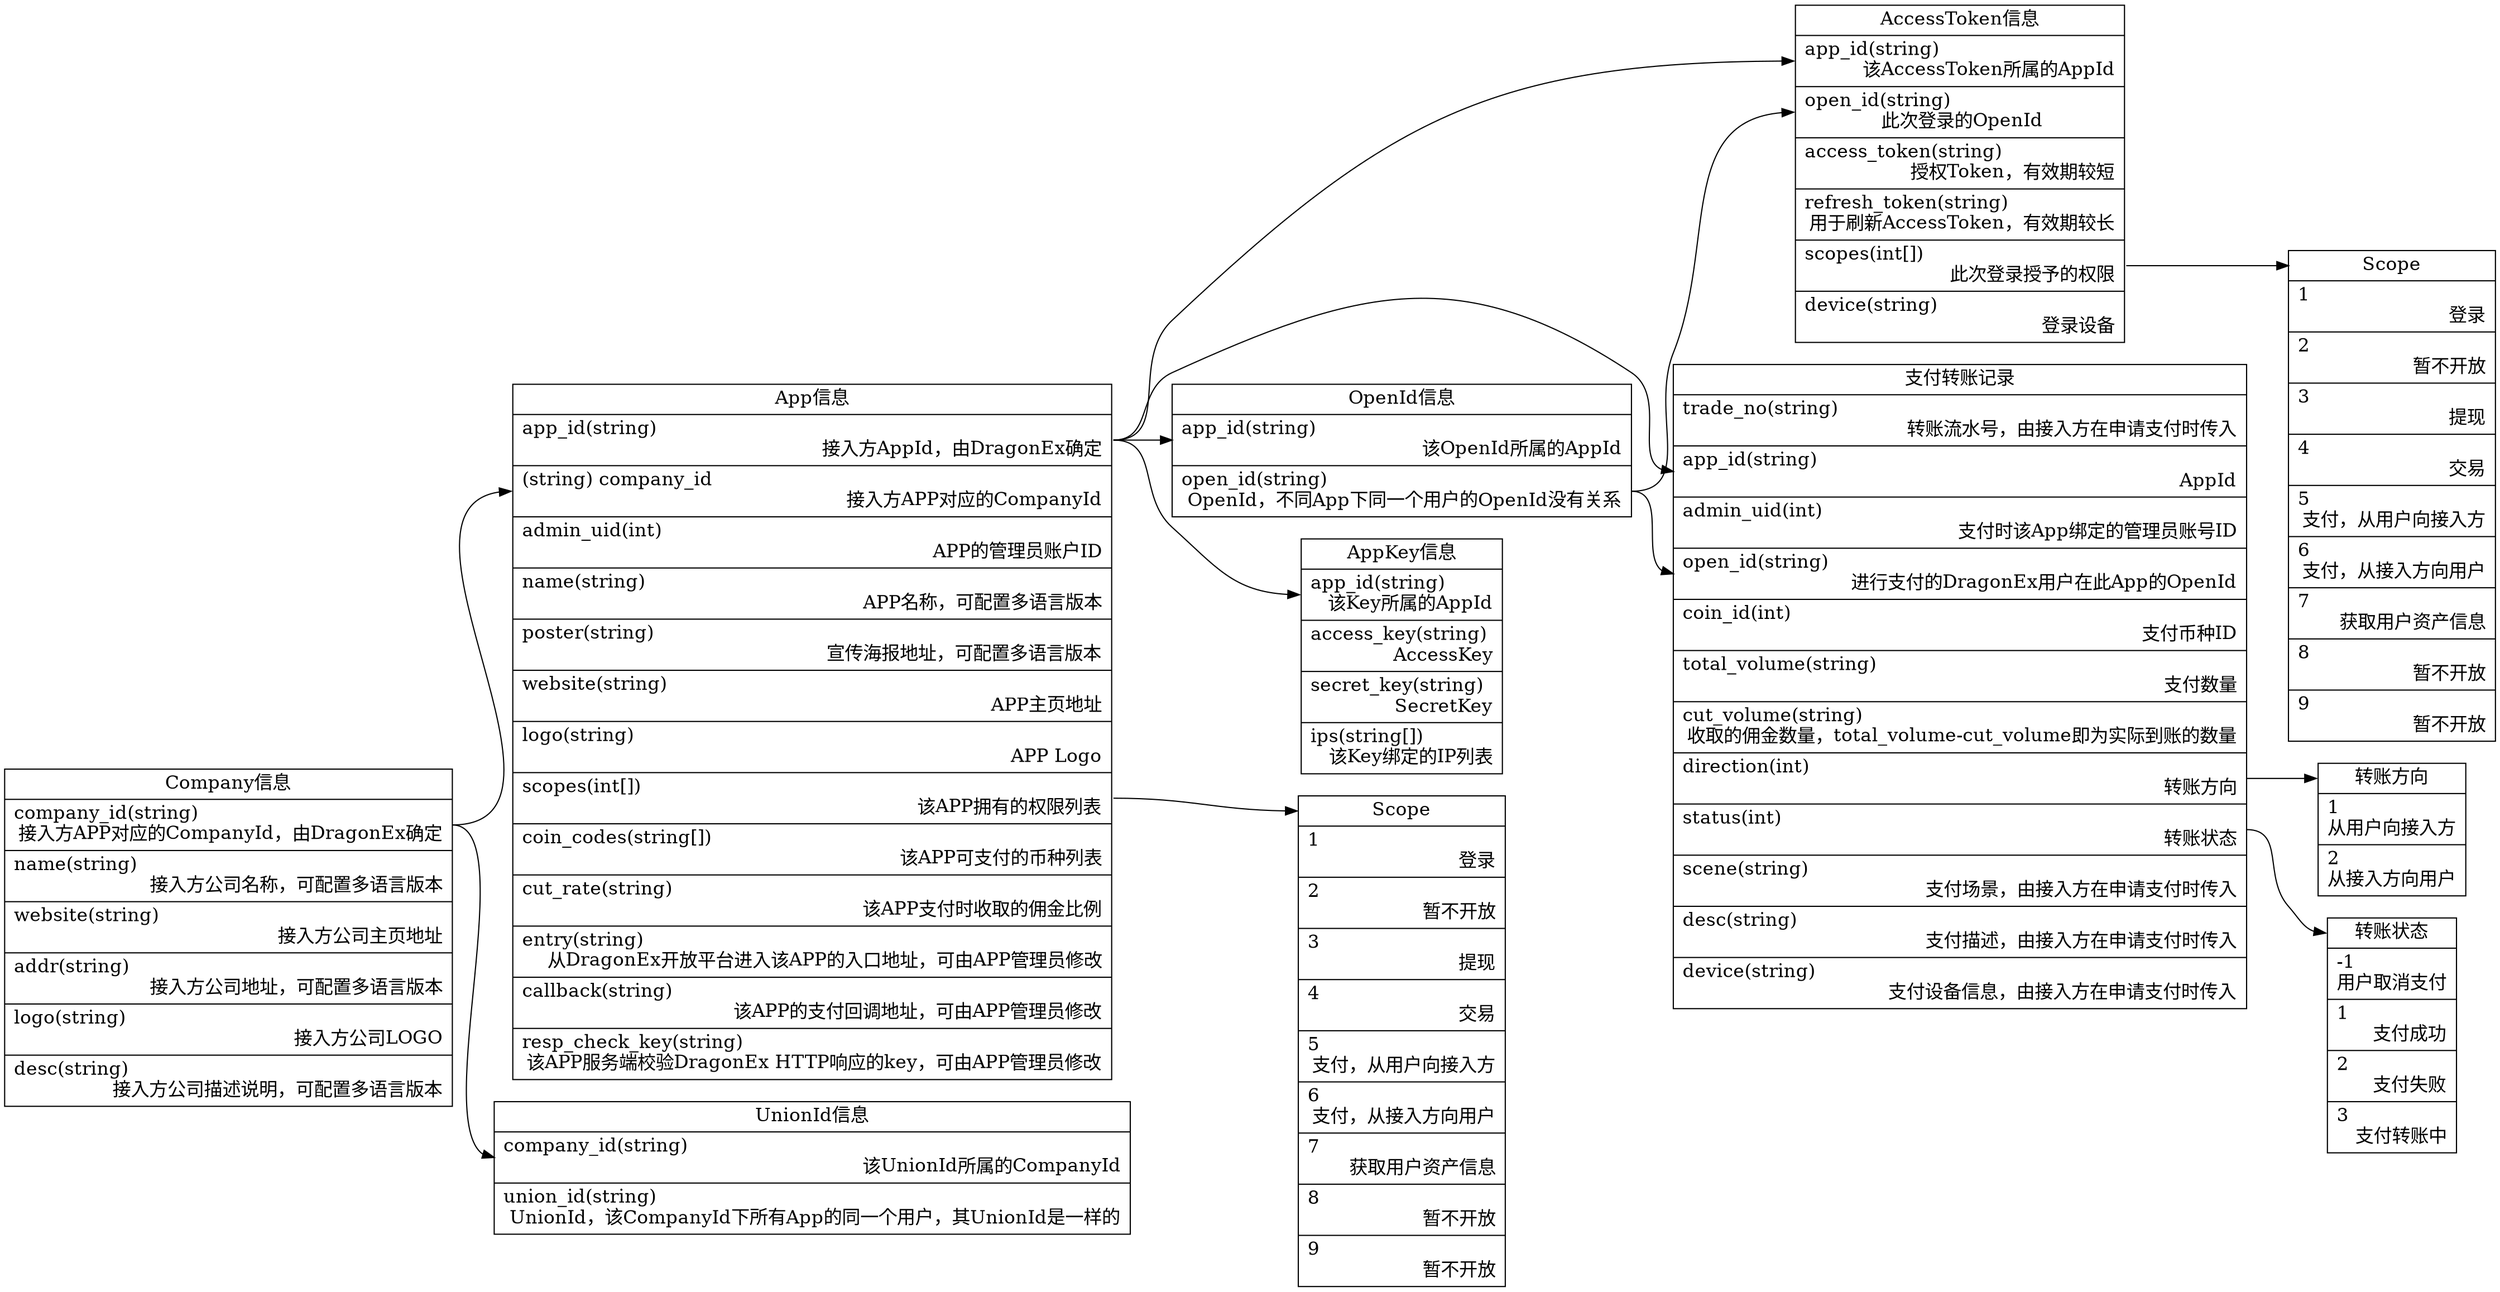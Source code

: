 digraph g {
graph [
    rankdir = "LR" // 说明图为从做向右横向的
];

node [
    fontsize = "16"
    shape=record  // 数据结构
];

Company [
    label = "Company信息
    | <company_id> company_id(string) \l 接入方APP对应的CompanyId，由DragonEx确定\r
    | name(string) \l 接入方公司名称，可配置多语言版本\r
    | website(string) \l 接入方公司主页地址\r
    | addr(string) \l 接入方公司地址，可配置多语言版本\r
    | logo(string) \l 接入方公司LOGO\r
    | desc(string) \l 接入方公司描述说明，可配置多语言版本\r
    "
]

App [
    label = "App信息
    | <app_id> app_id(string) \l 接入方AppId，由DragonEx确定\r
    | <company_id>(string) company_id \l 接入方APP对应的CompanyId\r
    | admin_uid(int) \l APP的管理员账户ID\r
    | name(string) \l APP名称，可配置多语言版本\r
    | poster(string) \l 宣传海报地址，可配置多语言版本\r
    | website(string) \l APP主页地址\r
    | logo(string) \l APP Logo\r
    | <scopes> scopes(int[]) \l 该APP拥有的权限列表\r
    | coin_codes(string[]) \l 该APP可支付的币种列表\r
    | cut_rate(string) \l 该APP支付时收取的佣金比例\r
    | entry(string) \l 从DragonEx开放平台进入该APP的入口地址，可由APP管理员修改\r
    | callback(string) \l 该APP的支付回调地址，可由APP管理员修改\r
    | resp_check_key(string) \l 该APP服务端校验DragonEx HTTP响应的key，可由APP管理员修改\r
    "
]


Scopes1, Scopes2 [
    label = "<scopes> Scope
    | <1> 1 \l 登录\r
    | <2> 2 \l 暂不开放\r
    | <3> 3 \l 提现\r
    | <4> 4 \l 交易\r
    | <5> 5 \l 支付，从用户向接入方\r
    | <6> 6 \l 支付，从接入方向用户\r
    | <7> 7 \l 获取用户资产信息\r
    | <8> 8 \l 暂不开放\r
    | <9> 9 \l 暂不开放\r
    "
]

AppKey [
    label = "AppKey信息
    | <app_id> app_id(string) \l 该Key所属的AppId\r
    | access_key(string) \l AccessKey\r
    | secret_key(string) \l SecretKey\r
    | ips(string[]) \l 该Key绑定的IP列表\r
    "
]

UnionId [
    label = "UnionId信息
    | <company_id> company_id(string) \l 该UnionId所属的CompanyId\r
    | union_id(string) \l UnionId，该CompanyId下所有App的同一个用户，其UnionId是一样的\r
    "
]

OpenId [
    label = "OpenId信息
    | <app_id> app_id(string) \l 该OpenId所属的AppId\r
    | <open_id> open_id(string) \l OpenId，不同App下同一个用户的OpenId没有关系\r
    "
]

AccessToken [
    label = "AccessToken信息
    | <app_id> app_id(string) \l 该AccessToken所属的AppId\r
    | <open_id> open_id(string) \l 此次登录的OpenId
    | access_token(string) \l 授权Token，有效期较短\r
    | refresh_token(string) \l 用于刷新AccessToken，有效期较长\r
    | <scopes> scopes(int[]) \l 此次登录授予的权限\r
    | device(string) \l 登录设备\r
    "
]

TransLog [
    label = "支付转账记录
    | trade_no(string) \l 转账流水号，由接入方在申请支付时传入\r
    | <app_id> app_id(string) \l AppId\r
    | admin_uid(int) \l 支付时该App绑定的管理员账号ID\r
    | <open_id> open_id(string) \l 进行支付的DragonEx用户在此App的OpenId\r
    | coin_id(int) \l 支付币种ID\r
    | total_volume(string) \l 支付数量\r
    | cut_volume(string) \l 收取的佣金数量，total_volume-cut_volume即为实际到账的数量\r
    | <direction> direction(int) \l 转账方向\r
    | <status> status(int) \l 转账状态\r
    | scene(string) \l 支付场景，由接入方在申请支付时传入\r
    | desc(string) \l 支付描述，由接入方在申请支付时传入\r
    | device(string) \l 支付设备信息，由接入方在申请支付时传入\r
    "
]


TransDirection [
    label = "<direction> 转账方向
    | <1> 1\l从用户向接入方\r
    | <2> 2\l从接入方向用户\r
    "
]

TransStatus [
    label = "<status> 转账状态
    | <-1> -1\l用户取消支付\r
    | <1> 1\l支付成功\r
    | <2> 2\l支付失败\r
    | <3> 3\l支付转账中\r
    "
]


Company:company_id -> App:company_id;
Company:company_id -> UnionId:company_id;

App:app_id -> OpenId:app_id;
App:app_id -> AppKey:app_id;
App:app_id -> AccessToken:app_id;
App:scopes -> Scopes1:scopes;

OpenId:open_id -> AccessToken:open_id;

AccessToken:scopes -> Scopes2:scopes;

App:app_id -> TransLog:app_id;
OpenId:open_id -> TransLog:open_id;

TransLog:direction -> TransDirection:direction;
TransLog:status -> TransStatus:status;
}